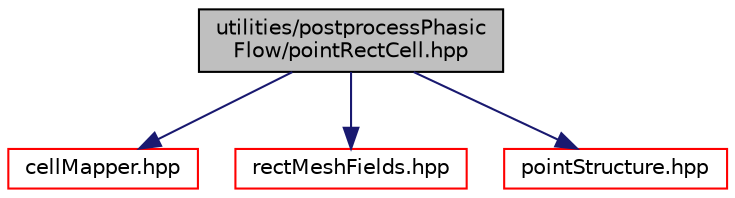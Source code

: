 digraph "utilities/postprocessPhasicFlow/pointRectCell.hpp"
{
 // LATEX_PDF_SIZE
  edge [fontname="Helvetica",fontsize="10",labelfontname="Helvetica",labelfontsize="10"];
  node [fontname="Helvetica",fontsize="10",shape=record];
  Node1 [label="utilities/postprocessPhasic\lFlow/pointRectCell.hpp",height=0.2,width=0.4,color="black", fillcolor="grey75", style="filled", fontcolor="black",tooltip=" "];
  Node1 -> Node2 [color="midnightblue",fontsize="10",style="solid",fontname="Helvetica"];
  Node2 [label="cellMapper.hpp",height=0.2,width=0.4,color="red", fillcolor="white", style="filled",URL="$cellMapper_8hpp.html",tooltip=" "];
  Node1 -> Node100 [color="midnightblue",fontsize="10",style="solid",fontname="Helvetica"];
  Node100 [label="rectMeshFields.hpp",height=0.2,width=0.4,color="red", fillcolor="white", style="filled",URL="$rectMeshFields_8hpp.html",tooltip=" "];
  Node1 -> Node102 [color="midnightblue",fontsize="10",style="solid",fontname="Helvetica"];
  Node102 [label="pointStructure.hpp",height=0.2,width=0.4,color="red", fillcolor="white", style="filled",URL="$pointStructure_8hpp.html",tooltip=" "];
}
